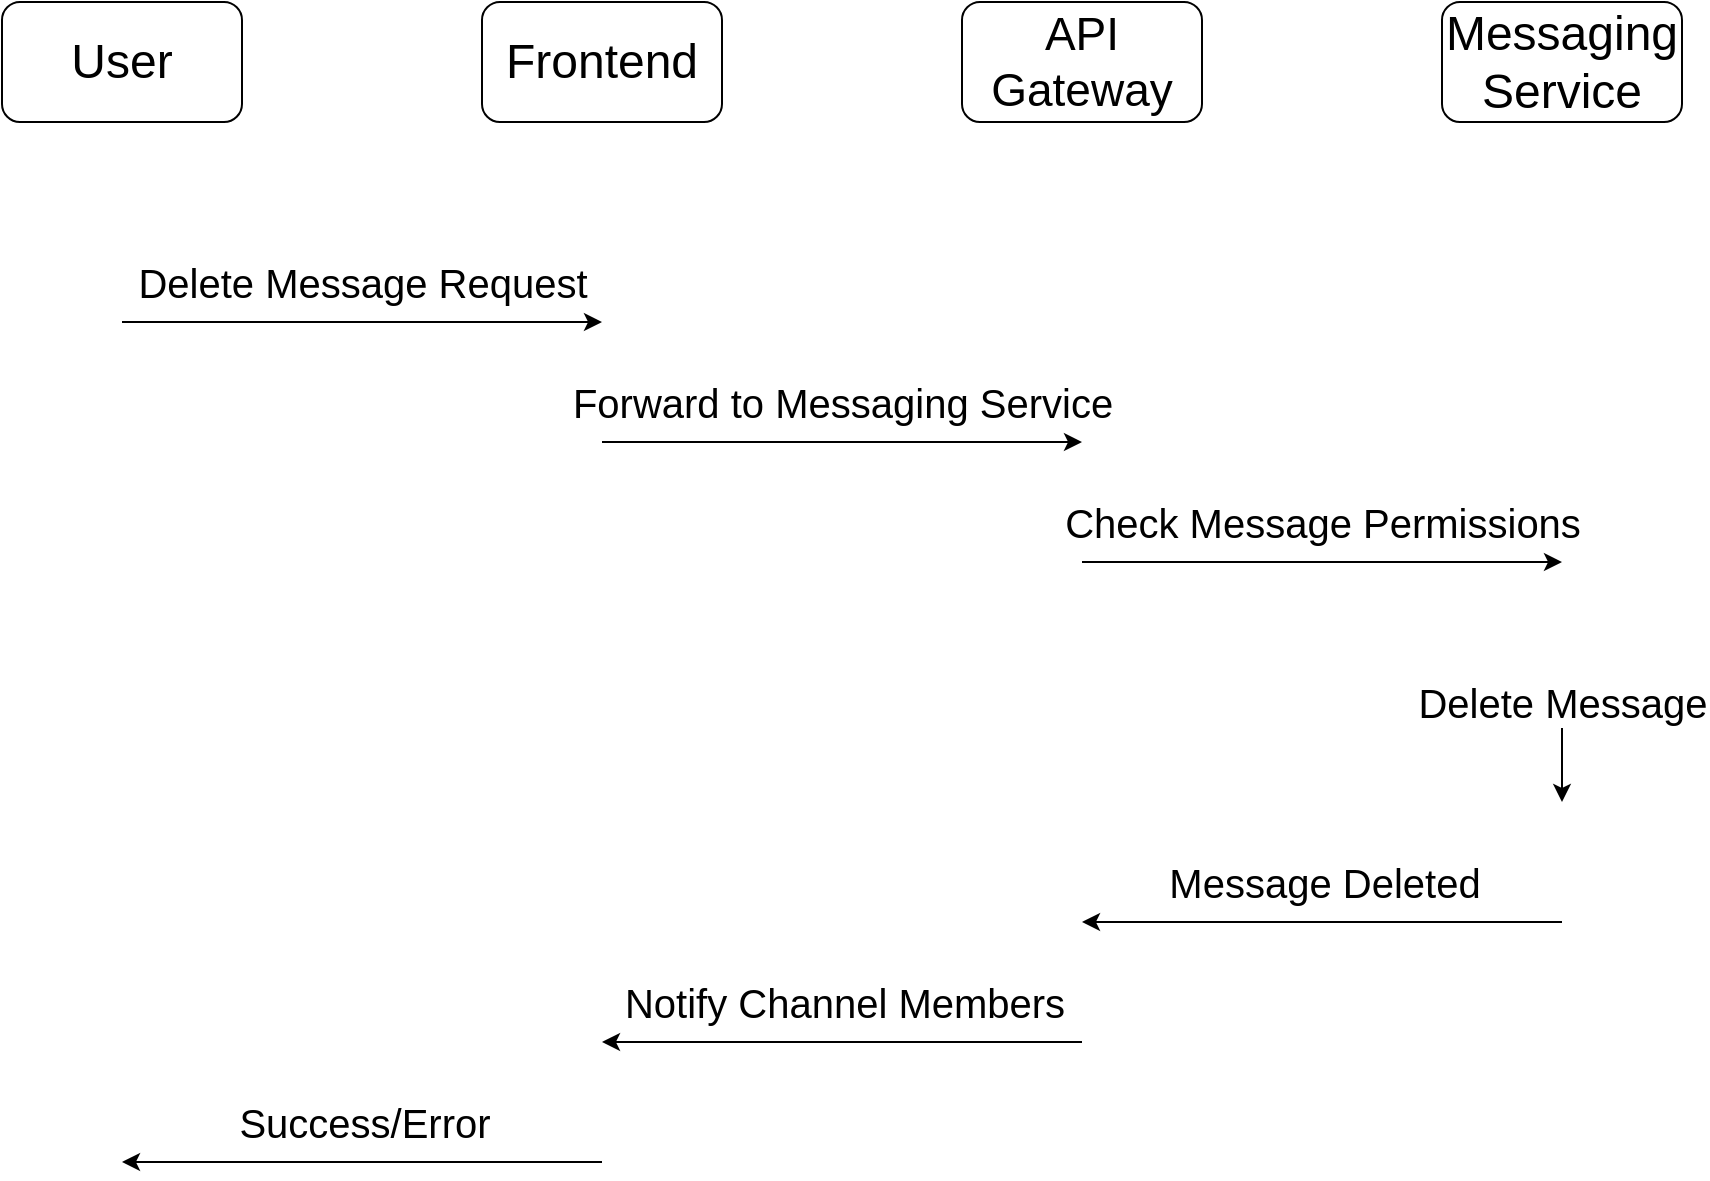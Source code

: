 <mxfile version="26.0.16">
  <diagram name="Page-1" id="f4SzSPc7J2c5tdd1Q7-J">
    <mxGraphModel grid="1" page="1" gridSize="10" guides="1" tooltips="1" connect="1" arrows="1" fold="1" pageScale="1" pageWidth="850" pageHeight="1100" math="0" shadow="0">
      <root>
        <mxCell id="0" />
        <mxCell id="1" parent="0" />
        <mxCell id="QMyI6lvO8tOyy5A7zQMX-5" value="&lt;font style=&quot;font-size: 24px;&quot;&gt;User&lt;/font&gt;" style="rounded=1;whiteSpace=wrap;html=1;" vertex="1" parent="1">
          <mxGeometry x="40" y="120" width="120" height="60" as="geometry" />
        </mxCell>
        <mxCell id="QMyI6lvO8tOyy5A7zQMX-6" value="&lt;font style=&quot;font-size: 24px;&quot;&gt;Frontend&lt;/font&gt;" style="rounded=1;whiteSpace=wrap;html=1;" vertex="1" parent="1">
          <mxGeometry x="280" y="120" width="120" height="60" as="geometry" />
        </mxCell>
        <mxCell id="QMyI6lvO8tOyy5A7zQMX-7" value="&lt;font style=&quot;font-size: 23px;&quot;&gt;API Gateway&lt;/font&gt;" style="rounded=1;whiteSpace=wrap;html=1;" vertex="1" parent="1">
          <mxGeometry x="520" y="120" width="120" height="60" as="geometry" />
        </mxCell>
        <mxCell id="QMyI6lvO8tOyy5A7zQMX-8" value="&lt;font style=&quot;font-size: 24px;&quot;&gt;Messaging Service&lt;/font&gt;" style="rounded=1;whiteSpace=wrap;html=1;" vertex="1" parent="1">
          <mxGeometry x="760" y="120" width="120" height="60" as="geometry" />
        </mxCell>
        <!-- Delete Message Request -->
        <mxCell id="QMyI6lvO8tOyy5A7zQMX-22" value="" style="endArrow=classic;html=1;rounded=0;" edge="1" parent="1">
          <mxGeometry width="50" height="50" relative="1" as="geometry">
            <mxPoint x="100" y="280" as="sourcePoint" />
            <mxPoint x="340" y="280" as="targetPoint" />
          </mxGeometry>
        </mxCell>
        <mxCell id="QMyI6lvO8tOyy5A7zQMX-24" value="&lt;font style=&quot;font-size: 20px;&quot;&gt;Delete Message Request&lt;/font&gt;" style="edgeLabel;html=1;align=center;verticalAlign=middle;resizable=0;points=[];" vertex="1" connectable="0" parent="QMyI6lvO8tOyy5A7zQMX-22">
          <mxGeometry x="-0.003" relative="1" as="geometry">
            <mxPoint y="-20" as="offset" />
          </mxGeometry>
        </mxCell>
        <!-- Forward to Messaging Service -->
        <mxCell id="QMyI6lvO8tOyy5A7zQMX-26" value="" style="endArrow=classic;html=1;rounded=0;" edge="1" parent="1">
          <mxGeometry width="50" height="50" relative="1" as="geometry">
            <mxPoint x="340" y="340" as="sourcePoint" />
            <mxPoint x="580" y="340" as="targetPoint" />
          </mxGeometry>
        </mxCell>
        <mxCell id="QMyI6lvO8tOyy5A7zQMX-27" value="&lt;div&gt;&lt;span style=&quot;font-size: 20px;&quot;&gt;Forward to Messaging Service&lt;/span&gt;&lt;/div&gt;" style="edgeLabel;html=1;align=center;verticalAlign=middle;resizable=0;points=[];" vertex="1" connectable="0" parent="QMyI6lvO8tOyy5A7zQMX-26">
          <mxGeometry x="-0.003" relative="1" as="geometry">
            <mxPoint y="-20" as="offset" />
          </mxGeometry>
        </mxCell>
        <!-- Check Permissions -->
        <mxCell id="QMyI6lvO8tOyy5A7zQMX-30" value="" style="endArrow=classic;html=1;rounded=0;" edge="1" parent="1">
          <mxGeometry width="50" height="50" relative="1" as="geometry">
            <mxPoint x="580" y="400" as="sourcePoint" />
            <mxPoint x="820" y="400" as="targetPoint" />
          </mxGeometry>
        </mxCell>
        <mxCell id="QMyI6lvO8tOyy5A7zQMX-31" value="&lt;div&gt;&lt;span style=&quot;font-size: 20px;&quot;&gt;Check Message Permissions&lt;/span&gt;&lt;/div&gt;" style="edgeLabel;html=1;align=center;verticalAlign=middle;resizable=0;points=[];" vertex="1" connectable="0" parent="QMyI6lvO8tOyy5A7zQMX-30">
          <mxGeometry x="-0.003" relative="1" as="geometry">
            <mxPoint y="-20" as="offset" />
          </mxGeometry>
        </mxCell>
        <!-- Delete Message -->
        <mxCell id="QMyI6lvO8tOyy5A7zQMX-32" value="" style="endArrow=classic;html=1;rounded=0;" edge="1" parent="1">
          <mxGeometry width="50" height="50" relative="1" as="geometry">
            <mxPoint x="820" y="460" as="sourcePoint" />
            <mxPoint x="820" y="520" as="targetPoint" />
          </mxGeometry>
        </mxCell>
        <mxCell id="QMyI6lvO8tOyy5A7zQMX-33" value="&lt;div&gt;&lt;span style=&quot;font-size: 20px;&quot;&gt;Delete Message&lt;/span&gt;&lt;/div&gt;" style="edgeLabel;html=1;align=center;verticalAlign=middle;resizable=0;points=[];" vertex="1" connectable="0" parent="QMyI6lvO8tOyy5A7zQMX-32">
          <mxGeometry x="-0.003" relative="1" as="geometry">
            <mxPoint y="-20" as="offset" />
          </mxGeometry>
        </mxCell>
        <!-- Message Deleted -->
        <mxCell id="QMyI6lvO8tOyy5A7zQMX-34" value="" style="endArrow=classic;html=1;rounded=0;" edge="1" parent="1">
          <mxGeometry width="50" height="50" relative="1" as="geometry">
            <mxPoint x="820" y="580" as="sourcePoint" />
            <mxPoint x="580" y="580" as="targetPoint" />
          </mxGeometry>
        </mxCell>
        <mxCell id="QMyI6lvO8tOyy5A7zQMX-35" value="&lt;div&gt;&lt;span style=&quot;font-size: 20px;&quot;&gt;Message Deleted&lt;/span&gt;&lt;/div&gt;" style="edgeLabel;html=1;align=center;verticalAlign=middle;resizable=0;points=[];" vertex="1" connectable="0" parent="QMyI6lvO8tOyy5A7zQMX-34">
          <mxGeometry x="-0.003" relative="1" as="geometry">
            <mxPoint y="-20" as="offset" />
          </mxGeometry>
        </mxCell>
        <!-- Notify Channel Members -->
        <mxCell id="QMyI6lvO8tOyy5A7zQMX-36" value="" style="endArrow=classic;html=1;rounded=0;" edge="1" parent="1">
          <mxGeometry width="50" height="50" relative="1" as="geometry">
            <mxPoint x="580" y="640" as="sourcePoint" />
            <mxPoint x="340" y="640" as="targetPoint" />
          </mxGeometry>
        </mxCell>
        <mxCell id="QMyI6lvO8tOyy5A7zQMX-37" value="&lt;div&gt;&lt;span style=&quot;font-size: 20px;&quot;&gt;Notify Channel Members&lt;/span&gt;&lt;/div&gt;" style="edgeLabel;html=1;align=center;verticalAlign=middle;resizable=0;points=[];" vertex="1" connectable="0" parent="QMyI6lvO8tOyy5A7zQMX-36">
          <mxGeometry x="-0.003" relative="1" as="geometry">
            <mxPoint y="-20" as="offset" />
          </mxGeometry>
        </mxCell>
        <!-- Response to User -->
        <mxCell id="QMyI6lvO8tOyy5A7zQMX-38" value="" style="endArrow=classic;html=1;rounded=0;" edge="1" parent="1">
          <mxGeometry width="50" height="50" relative="1" as="geometry">
            <mxPoint x="340" y="700" as="sourcePoint" />
            <mxPoint x="100" y="700" as="targetPoint" />
          </mxGeometry>
        </mxCell>
        <mxCell id="QMyI6lvO8tOyy5A7zQMX-39" value="&lt;div&gt;&lt;span style=&quot;font-size: 20px;&quot;&gt;Success/Error&lt;/span&gt;&lt;/div&gt;" style="edgeLabel;html=1;align=center;verticalAlign=middle;resizable=0;points=[];" vertex="1" connectable="0" parent="QMyI6lvO8tOyy5A7zQMX-38">
          <mxGeometry x="-0.003" relative="1" as="geometry">
            <mxPoint y="-20" as="offset" />
          </mxGeometry>
        </mxCell>
      </root>
    </mxGraphModel>
  </diagram>
</mxfile> 